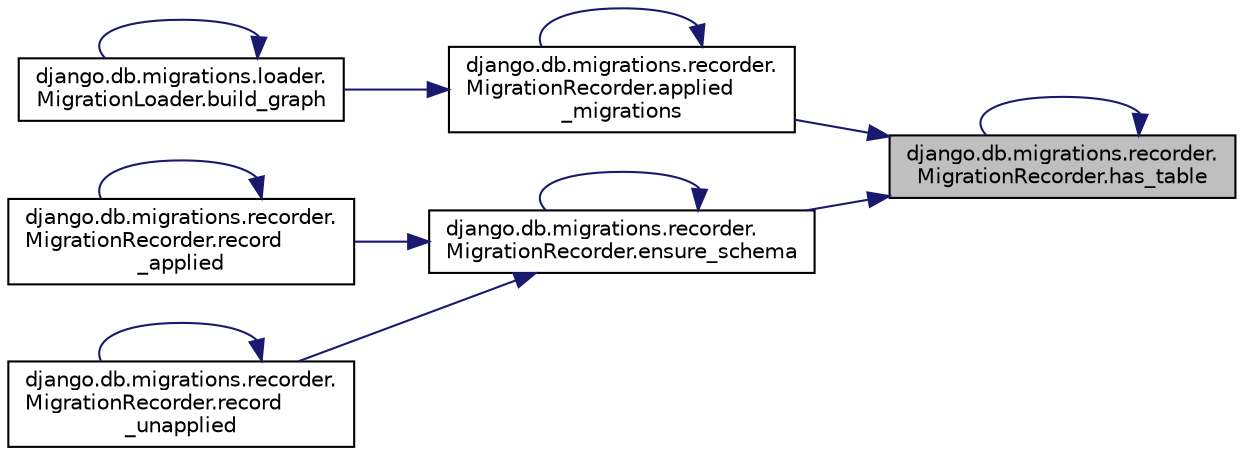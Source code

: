 digraph "django.db.migrations.recorder.MigrationRecorder.has_table"
{
 // LATEX_PDF_SIZE
  edge [fontname="Helvetica",fontsize="10",labelfontname="Helvetica",labelfontsize="10"];
  node [fontname="Helvetica",fontsize="10",shape=record];
  rankdir="RL";
  Node1 [label="django.db.migrations.recorder.\lMigrationRecorder.has_table",height=0.2,width=0.4,color="black", fillcolor="grey75", style="filled", fontcolor="black",tooltip=" "];
  Node1 -> Node2 [dir="back",color="midnightblue",fontsize="10",style="solid",fontname="Helvetica"];
  Node2 [label="django.db.migrations.recorder.\lMigrationRecorder.applied\l_migrations",height=0.2,width=0.4,color="black", fillcolor="white", style="filled",URL="$dc/ddf/classdjango_1_1db_1_1migrations_1_1recorder_1_1_migration_recorder.html#a070544ccbb80ae4de5defc5ac11289bd",tooltip=" "];
  Node2 -> Node2 [dir="back",color="midnightblue",fontsize="10",style="solid",fontname="Helvetica"];
  Node2 -> Node3 [dir="back",color="midnightblue",fontsize="10",style="solid",fontname="Helvetica"];
  Node3 [label="django.db.migrations.loader.\lMigrationLoader.build_graph",height=0.2,width=0.4,color="black", fillcolor="white", style="filled",URL="$db/d6c/classdjango_1_1db_1_1migrations_1_1loader_1_1_migration_loader.html#ad6f59aecf79d1c0c0950ee56ddd23aa6",tooltip=" "];
  Node3 -> Node3 [dir="back",color="midnightblue",fontsize="10",style="solid",fontname="Helvetica"];
  Node1 -> Node4 [dir="back",color="midnightblue",fontsize="10",style="solid",fontname="Helvetica"];
  Node4 [label="django.db.migrations.recorder.\lMigrationRecorder.ensure_schema",height=0.2,width=0.4,color="black", fillcolor="white", style="filled",URL="$dc/ddf/classdjango_1_1db_1_1migrations_1_1recorder_1_1_migration_recorder.html#a85f0d70357fe2446758ed06644552bfc",tooltip=" "];
  Node4 -> Node4 [dir="back",color="midnightblue",fontsize="10",style="solid",fontname="Helvetica"];
  Node4 -> Node5 [dir="back",color="midnightblue",fontsize="10",style="solid",fontname="Helvetica"];
  Node5 [label="django.db.migrations.recorder.\lMigrationRecorder.record\l_applied",height=0.2,width=0.4,color="black", fillcolor="white", style="filled",URL="$dc/ddf/classdjango_1_1db_1_1migrations_1_1recorder_1_1_migration_recorder.html#ab9ddbb4091deb3cff71fee02a51b1c31",tooltip=" "];
  Node5 -> Node5 [dir="back",color="midnightblue",fontsize="10",style="solid",fontname="Helvetica"];
  Node4 -> Node6 [dir="back",color="midnightblue",fontsize="10",style="solid",fontname="Helvetica"];
  Node6 [label="django.db.migrations.recorder.\lMigrationRecorder.record\l_unapplied",height=0.2,width=0.4,color="black", fillcolor="white", style="filled",URL="$dc/ddf/classdjango_1_1db_1_1migrations_1_1recorder_1_1_migration_recorder.html#a15a56717f576bbca56fbd041c40fadd7",tooltip=" "];
  Node6 -> Node6 [dir="back",color="midnightblue",fontsize="10",style="solid",fontname="Helvetica"];
  Node1 -> Node1 [dir="back",color="midnightblue",fontsize="10",style="solid",fontname="Helvetica"];
}
